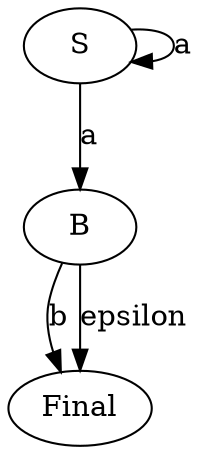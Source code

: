 digraph Typical_NFA {
    Final;
    B;
    S;
    B -> Final [label="b"];
    B -> Final [label="epsilon"];
    S -> S [label="a"];
    S -> B [label="a"];
}
